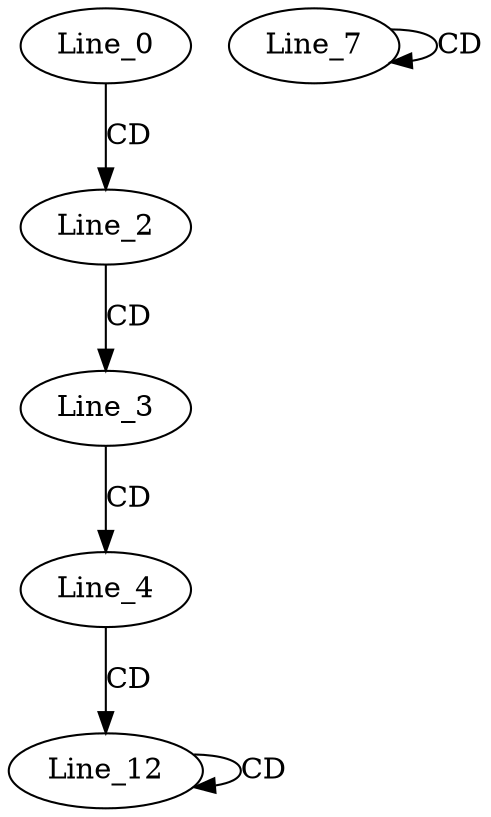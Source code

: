 digraph G {
  Line_0;
  Line_2;
  Line_3;
  Line_4;
  Line_4;
  Line_4;
  Line_7;
  Line_7;
  Line_7;
  Line_7;
  Line_7;
  Line_7;
  Line_12;
  Line_12;
  Line_0 -> Line_2 [ label="CD" ];
  Line_2 -> Line_3 [ label="CD" ];
  Line_3 -> Line_4 [ label="CD" ];
  Line_7 -> Line_7 [ label="CD" ];
  Line_4 -> Line_12 [ label="CD" ];
  Line_12 -> Line_12 [ label="CD" ];
}
